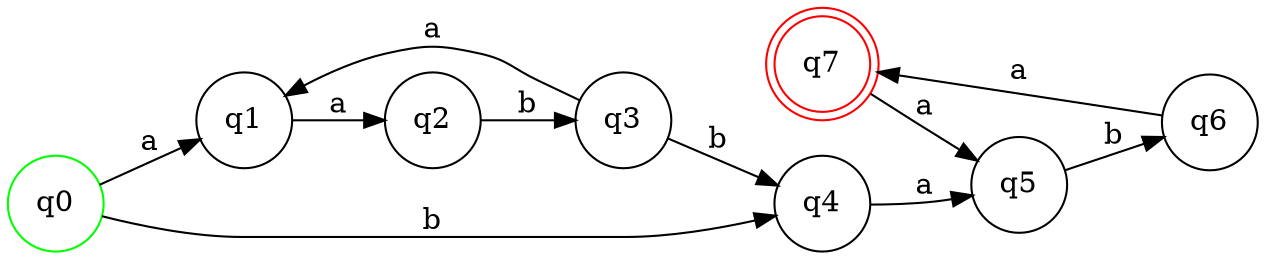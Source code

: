 digraph G{
  rankdir=LR;
  node [shape = doublecircle] q7;
  node [shape = circle];
  q0 [color = green];
  q7 [color = red];

  q0 -> q1 [label = "a"];
  q0 -> q4 [label = "b"];
  
  q1 -> q2 [label = "a"];
  q2 -> q3 [label = "b"];
  
  q3 -> q1 [label = "a"];
  q3 -> q4 [label = "b"];
  
  q4 -> q5 [label = "a"];
  q5 -> q6 [label = "b"];
  q6 -> q7 [label = "a"];
  q7 -> q5 [label = "a"];
}
